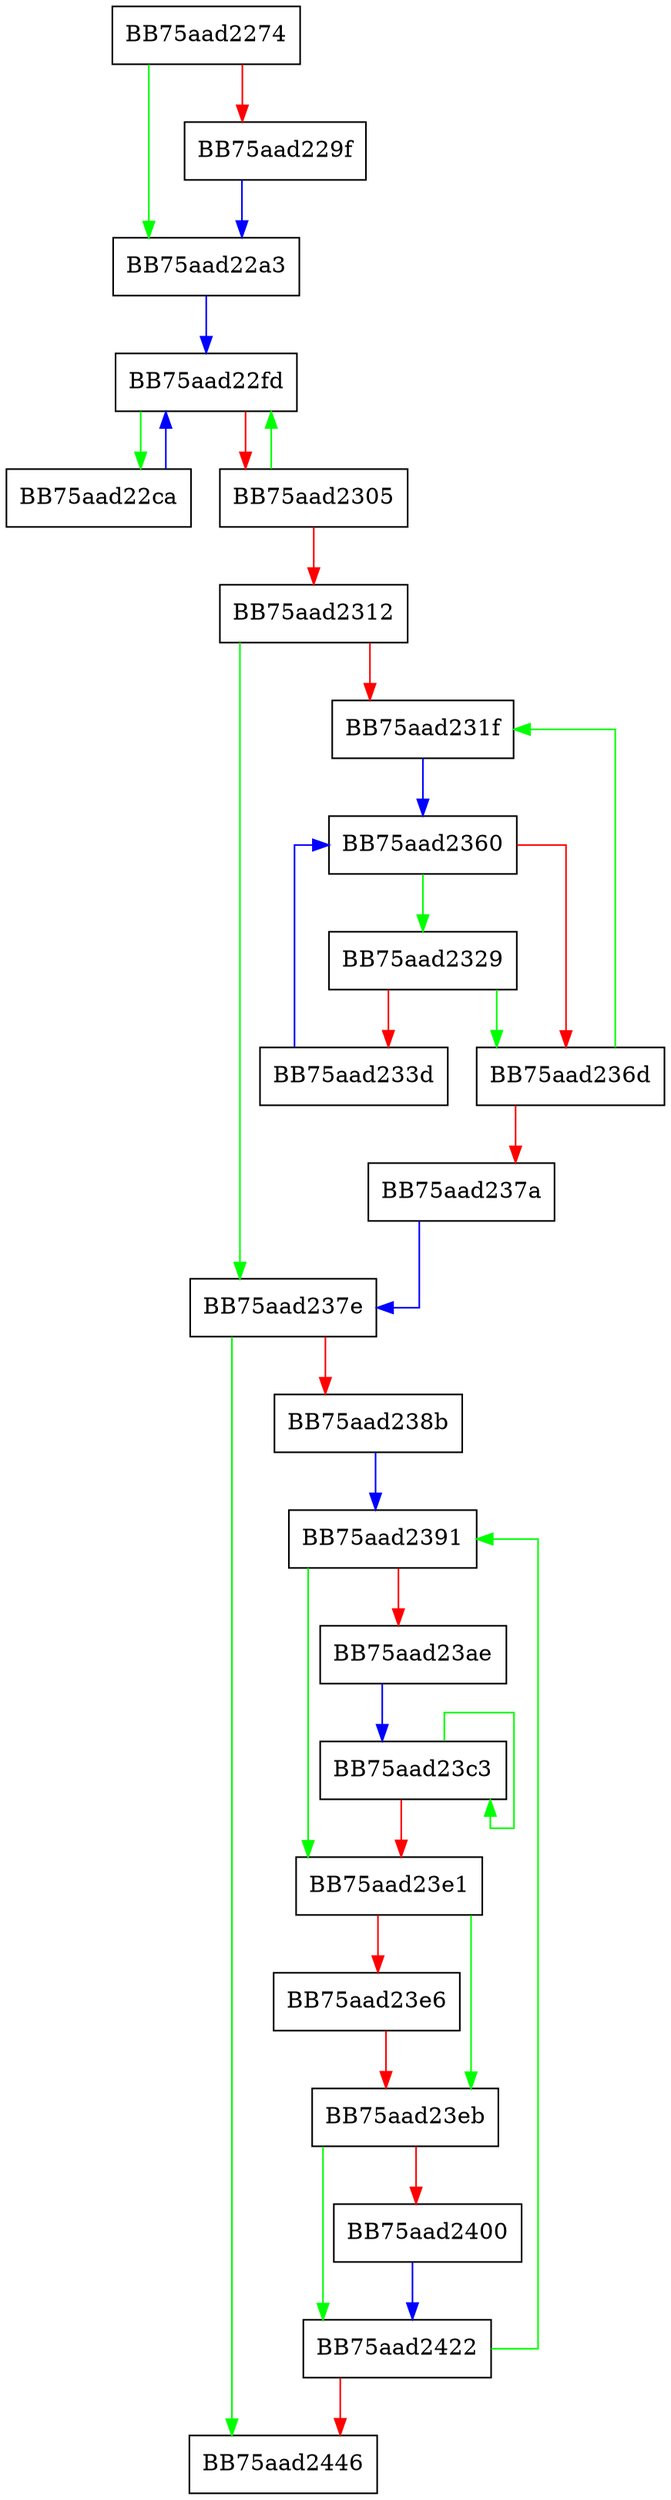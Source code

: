 digraph GlueFreeBlocks {
  node [shape="box"];
  graph [splines=ortho];
  BB75aad2274 -> BB75aad22a3 [color="green"];
  BB75aad2274 -> BB75aad229f [color="red"];
  BB75aad229f -> BB75aad22a3 [color="blue"];
  BB75aad22a3 -> BB75aad22fd [color="blue"];
  BB75aad22ca -> BB75aad22fd [color="blue"];
  BB75aad22fd -> BB75aad22ca [color="green"];
  BB75aad22fd -> BB75aad2305 [color="red"];
  BB75aad2305 -> BB75aad22fd [color="green"];
  BB75aad2305 -> BB75aad2312 [color="red"];
  BB75aad2312 -> BB75aad237e [color="green"];
  BB75aad2312 -> BB75aad231f [color="red"];
  BB75aad231f -> BB75aad2360 [color="blue"];
  BB75aad2329 -> BB75aad236d [color="green"];
  BB75aad2329 -> BB75aad233d [color="red"];
  BB75aad233d -> BB75aad2360 [color="blue"];
  BB75aad2360 -> BB75aad2329 [color="green"];
  BB75aad2360 -> BB75aad236d [color="red"];
  BB75aad236d -> BB75aad231f [color="green"];
  BB75aad236d -> BB75aad237a [color="red"];
  BB75aad237a -> BB75aad237e [color="blue"];
  BB75aad237e -> BB75aad2446 [color="green"];
  BB75aad237e -> BB75aad238b [color="red"];
  BB75aad238b -> BB75aad2391 [color="blue"];
  BB75aad2391 -> BB75aad23e1 [color="green"];
  BB75aad2391 -> BB75aad23ae [color="red"];
  BB75aad23ae -> BB75aad23c3 [color="blue"];
  BB75aad23c3 -> BB75aad23c3 [color="green"];
  BB75aad23c3 -> BB75aad23e1 [color="red"];
  BB75aad23e1 -> BB75aad23eb [color="green"];
  BB75aad23e1 -> BB75aad23e6 [color="red"];
  BB75aad23e6 -> BB75aad23eb [color="red"];
  BB75aad23eb -> BB75aad2422 [color="green"];
  BB75aad23eb -> BB75aad2400 [color="red"];
  BB75aad2400 -> BB75aad2422 [color="blue"];
  BB75aad2422 -> BB75aad2391 [color="green"];
  BB75aad2422 -> BB75aad2446 [color="red"];
}